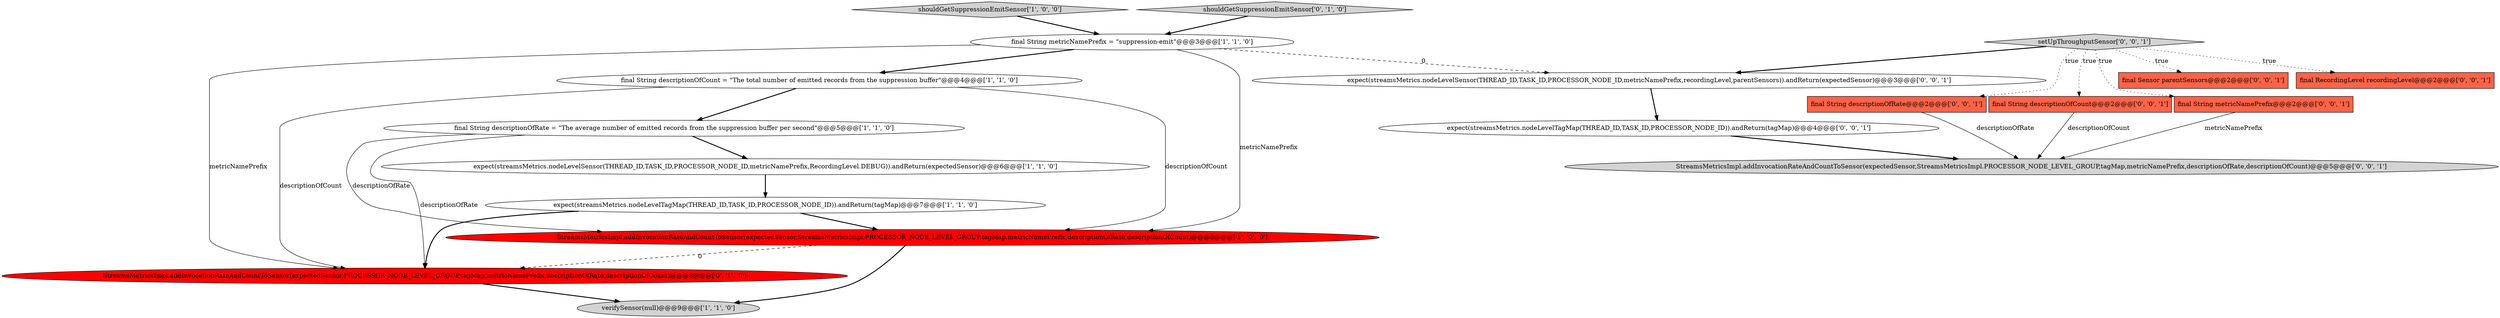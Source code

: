 digraph {
3 [style = filled, label = "StreamsMetricsImpl.addInvocationRateAndCountToSensor(expectedSensor,StreamsMetricsImpl.PROCESSOR_NODE_LEVEL_GROUP,tagMap,metricNamePrefix,descriptionOfRate,descriptionOfCount)@@@8@@@['1', '0', '0']", fillcolor = red, shape = ellipse image = "AAA1AAABBB1BBB"];
13 [style = filled, label = "expect(streamsMetrics.nodeLevelTagMap(THREAD_ID,TASK_ID,PROCESSOR_NODE_ID)).andReturn(tagMap)@@@4@@@['0', '0', '1']", fillcolor = white, shape = ellipse image = "AAA0AAABBB3BBB"];
7 [style = filled, label = "expect(streamsMetrics.nodeLevelTagMap(THREAD_ID,TASK_ID,PROCESSOR_NODE_ID)).andReturn(tagMap)@@@7@@@['1', '1', '0']", fillcolor = white, shape = ellipse image = "AAA0AAABBB1BBB"];
4 [style = filled, label = "final String descriptionOfRate = \"The average number of emitted records from the suppression buffer per second\"@@@5@@@['1', '1', '0']", fillcolor = white, shape = ellipse image = "AAA0AAABBB1BBB"];
1 [style = filled, label = "final String metricNamePrefix = \"suppression-emit\"@@@3@@@['1', '1', '0']", fillcolor = white, shape = ellipse image = "AAA0AAABBB1BBB"];
8 [style = filled, label = "StreamsMetricsImpl.addInvocationRateAndCountToSensor(expectedSensor,PROCESSOR_NODE_LEVEL_GROUP,tagMap,metricNamePrefix,descriptionOfRate,descriptionOfCount)@@@8@@@['0', '1', '0']", fillcolor = red, shape = ellipse image = "AAA1AAABBB2BBB"];
15 [style = filled, label = "final String descriptionOfRate@@@2@@@['0', '0', '1']", fillcolor = tomato, shape = box image = "AAA0AAABBB3BBB"];
18 [style = filled, label = "final Sensor parentSensors@@@2@@@['0', '0', '1']", fillcolor = tomato, shape = box image = "AAA0AAABBB3BBB"];
12 [style = filled, label = "final String descriptionOfCount@@@2@@@['0', '0', '1']", fillcolor = tomato, shape = box image = "AAA0AAABBB3BBB"];
5 [style = filled, label = "expect(streamsMetrics.nodeLevelSensor(THREAD_ID,TASK_ID,PROCESSOR_NODE_ID,metricNamePrefix,RecordingLevel.DEBUG)).andReturn(expectedSensor)@@@6@@@['1', '1', '0']", fillcolor = white, shape = ellipse image = "AAA0AAABBB1BBB"];
10 [style = filled, label = "expect(streamsMetrics.nodeLevelSensor(THREAD_ID,TASK_ID,PROCESSOR_NODE_ID,metricNamePrefix,recordingLevel,parentSensors)).andReturn(expectedSensor)@@@3@@@['0', '0', '1']", fillcolor = white, shape = ellipse image = "AAA0AAABBB3BBB"];
17 [style = filled, label = "setUpThroughputSensor['0', '0', '1']", fillcolor = lightgray, shape = diamond image = "AAA0AAABBB3BBB"];
14 [style = filled, label = "final String metricNamePrefix@@@2@@@['0', '0', '1']", fillcolor = tomato, shape = box image = "AAA0AAABBB3BBB"];
2 [style = filled, label = "verifySensor(null)@@@9@@@['1', '1', '0']", fillcolor = lightgray, shape = ellipse image = "AAA0AAABBB1BBB"];
6 [style = filled, label = "shouldGetSuppressionEmitSensor['1', '0', '0']", fillcolor = lightgray, shape = diamond image = "AAA0AAABBB1BBB"];
9 [style = filled, label = "shouldGetSuppressionEmitSensor['0', '1', '0']", fillcolor = lightgray, shape = diamond image = "AAA0AAABBB2BBB"];
11 [style = filled, label = "final RecordingLevel recordingLevel@@@2@@@['0', '0', '1']", fillcolor = tomato, shape = box image = "AAA0AAABBB3BBB"];
0 [style = filled, label = "final String descriptionOfCount = \"The total number of emitted records from the suppression buffer\"@@@4@@@['1', '1', '0']", fillcolor = white, shape = ellipse image = "AAA0AAABBB1BBB"];
16 [style = filled, label = "StreamsMetricsImpl.addInvocationRateAndCountToSensor(expectedSensor,StreamsMetricsImpl.PROCESSOR_NODE_LEVEL_GROUP,tagMap,metricNamePrefix,descriptionOfRate,descriptionOfCount)@@@5@@@['0', '0', '1']", fillcolor = lightgray, shape = ellipse image = "AAA0AAABBB3BBB"];
17->10 [style = bold, label=""];
17->18 [style = dotted, label="true"];
1->8 [style = solid, label="metricNamePrefix"];
17->14 [style = dotted, label="true"];
14->16 [style = solid, label="metricNamePrefix"];
12->16 [style = solid, label="descriptionOfCount"];
1->0 [style = bold, label=""];
1->10 [style = dashed, label="0"];
7->8 [style = bold, label=""];
13->16 [style = bold, label=""];
0->3 [style = solid, label="descriptionOfCount"];
7->3 [style = bold, label=""];
6->1 [style = bold, label=""];
17->15 [style = dotted, label="true"];
3->2 [style = bold, label=""];
8->2 [style = bold, label=""];
10->13 [style = bold, label=""];
17->12 [style = dotted, label="true"];
0->4 [style = bold, label=""];
1->3 [style = solid, label="metricNamePrefix"];
15->16 [style = solid, label="descriptionOfRate"];
0->8 [style = solid, label="descriptionOfCount"];
3->8 [style = dashed, label="0"];
5->7 [style = bold, label=""];
9->1 [style = bold, label=""];
4->5 [style = bold, label=""];
4->3 [style = solid, label="descriptionOfRate"];
4->8 [style = solid, label="descriptionOfRate"];
17->11 [style = dotted, label="true"];
}

